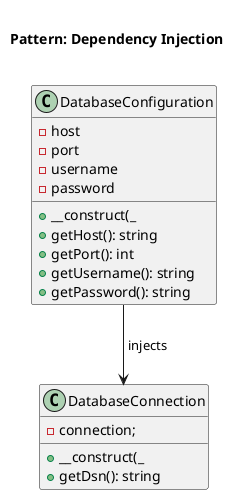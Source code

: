 @startuml
    Title <size:20>\nPattern: Dependency Injection\n

    class DatabaseConfiguration {
        - host
        - port
        - username
        - password
        + __construct(_
        + getHost(): string
        + getPort(): int
        + getUsername(): string
        + getPassword(): string
    }

    class DatabaseConnection {
        - connection;
        + __construct(_
        + getDsn(): string
    }

    DatabaseConfiguration --> DatabaseConnection: " injects"
@enduml





